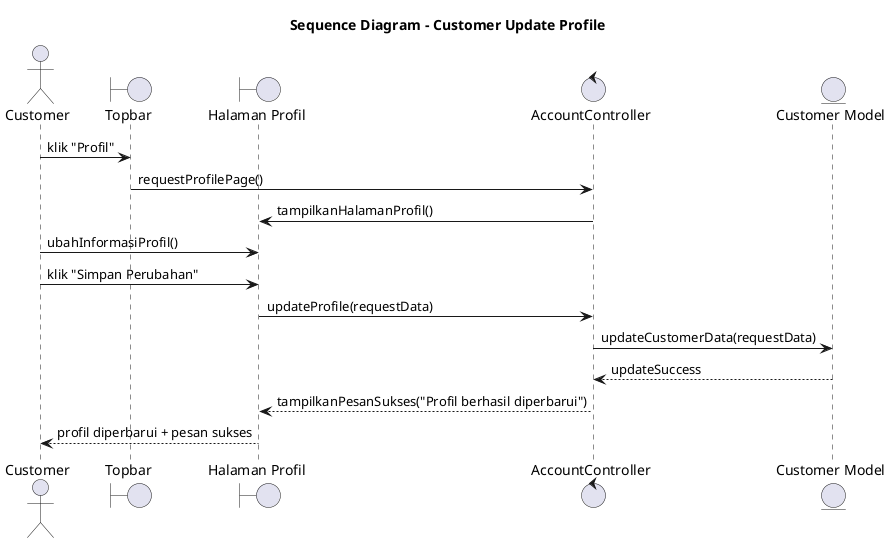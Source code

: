 @startuml CustomerUpdateProfileSequence
title Sequence Diagram - Customer Update Profile

actor Customer
boundary "Topbar" as TB
boundary "Halaman Profil" as HP
control "AccountController" as AC
entity "Customer Model" as CM

' Customer akses halaman profil dari Topbar
Customer -> TB : klik "Profil"
TB -> AC : requestProfilePage()
AC -> HP : tampilkanHalamanProfil()

' Customer mengubah data profil
Customer -> HP : ubahInformasiProfil()

' Customer simpan perubahan
Customer -> HP : klik "Simpan Perubahan"
HP -> AC : updateProfile(requestData)

' Controller validasi & update model
AC -> CM : updateCustomerData(requestData)
CM --> AC : updateSuccess

' Controller kembalikan response
AC --> HP : tampilkanPesanSukses("Profil berhasil diperbarui")
HP --> Customer : profil diperbarui + pesan sukses

@enduml
